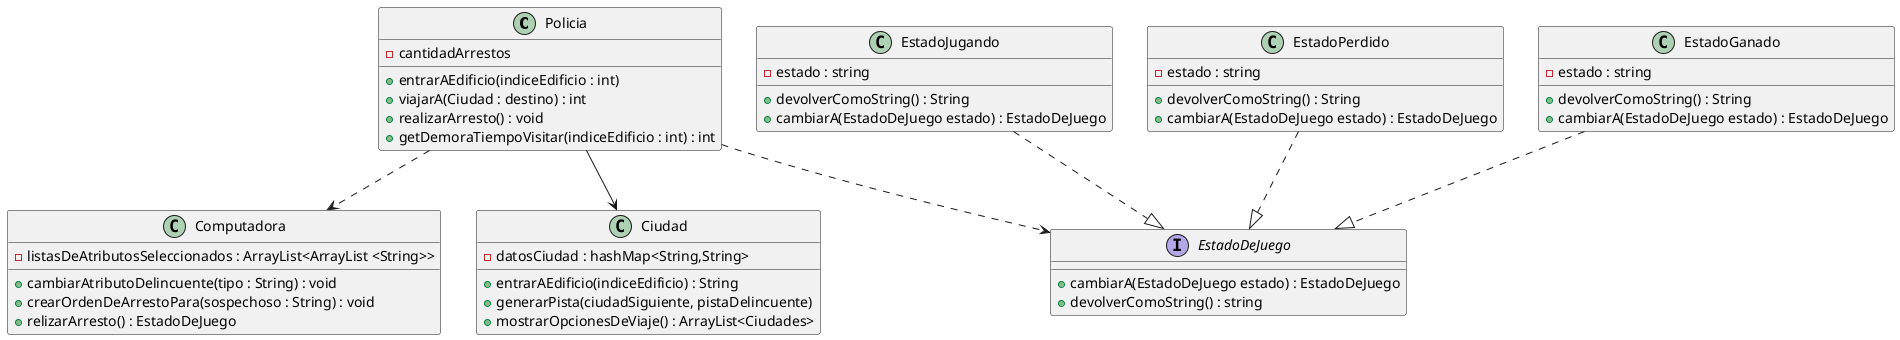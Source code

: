 @startuml
'https://plantuml.com/class-diagram

class Policia{
    -cantidadArrestos

    + entrarAEdificio(indiceEdificio : int)
    + viajarA(Ciudad : destino) : int
    + realizarArresto() : void
    + getDemoraTiempoVisitar(indiceEdificio : int) : int

}

class Computadora{
   - listasDeAtributosSeleccionados : ArrayList<ArrayList <String>>

   + cambiarAtributoDelincuente(tipo : String) : void
   + crearOrdenDeArrestoPara(sospechoso : String) : void
   + relizarArresto() : EstadoDeJuego
}

class Ciudad{
    - datosCiudad : hashMap<String,String>

    + entrarAEdificio(indiceEdificio) : String
    + generarPista(ciudadSiguiente, pistaDelincuente)
    + mostrarOpcionesDeViaje() : ArrayList<Ciudades>
}

interface EstadoDeJuego{
    + cambiarA(EstadoDeJuego estado) : EstadoDeJuego
    + devolverComoString() : string

}

class EstadoJugando {
    - estado : string
    + devolverComoString() : String
    + cambiarA(EstadoDeJuego estado) : EstadoDeJuego

}

class EstadoPerdido {
    - estado : string
    + devolverComoString() : String
    + cambiarA(EstadoDeJuego estado) : EstadoDeJuego

}

class EstadoGanado {
    - estado : string
    + devolverComoString() : String
    + cambiarA(EstadoDeJuego estado) : EstadoDeJuego

}


Policia ..> Computadora
Policia --> Ciudad
Policia ..> EstadoDeJuego
EstadoJugando ..|> EstadoDeJuego
EstadoPerdido ..|> EstadoDeJuego
EstadoGanado ..|> EstadoDeJuego

@enduml